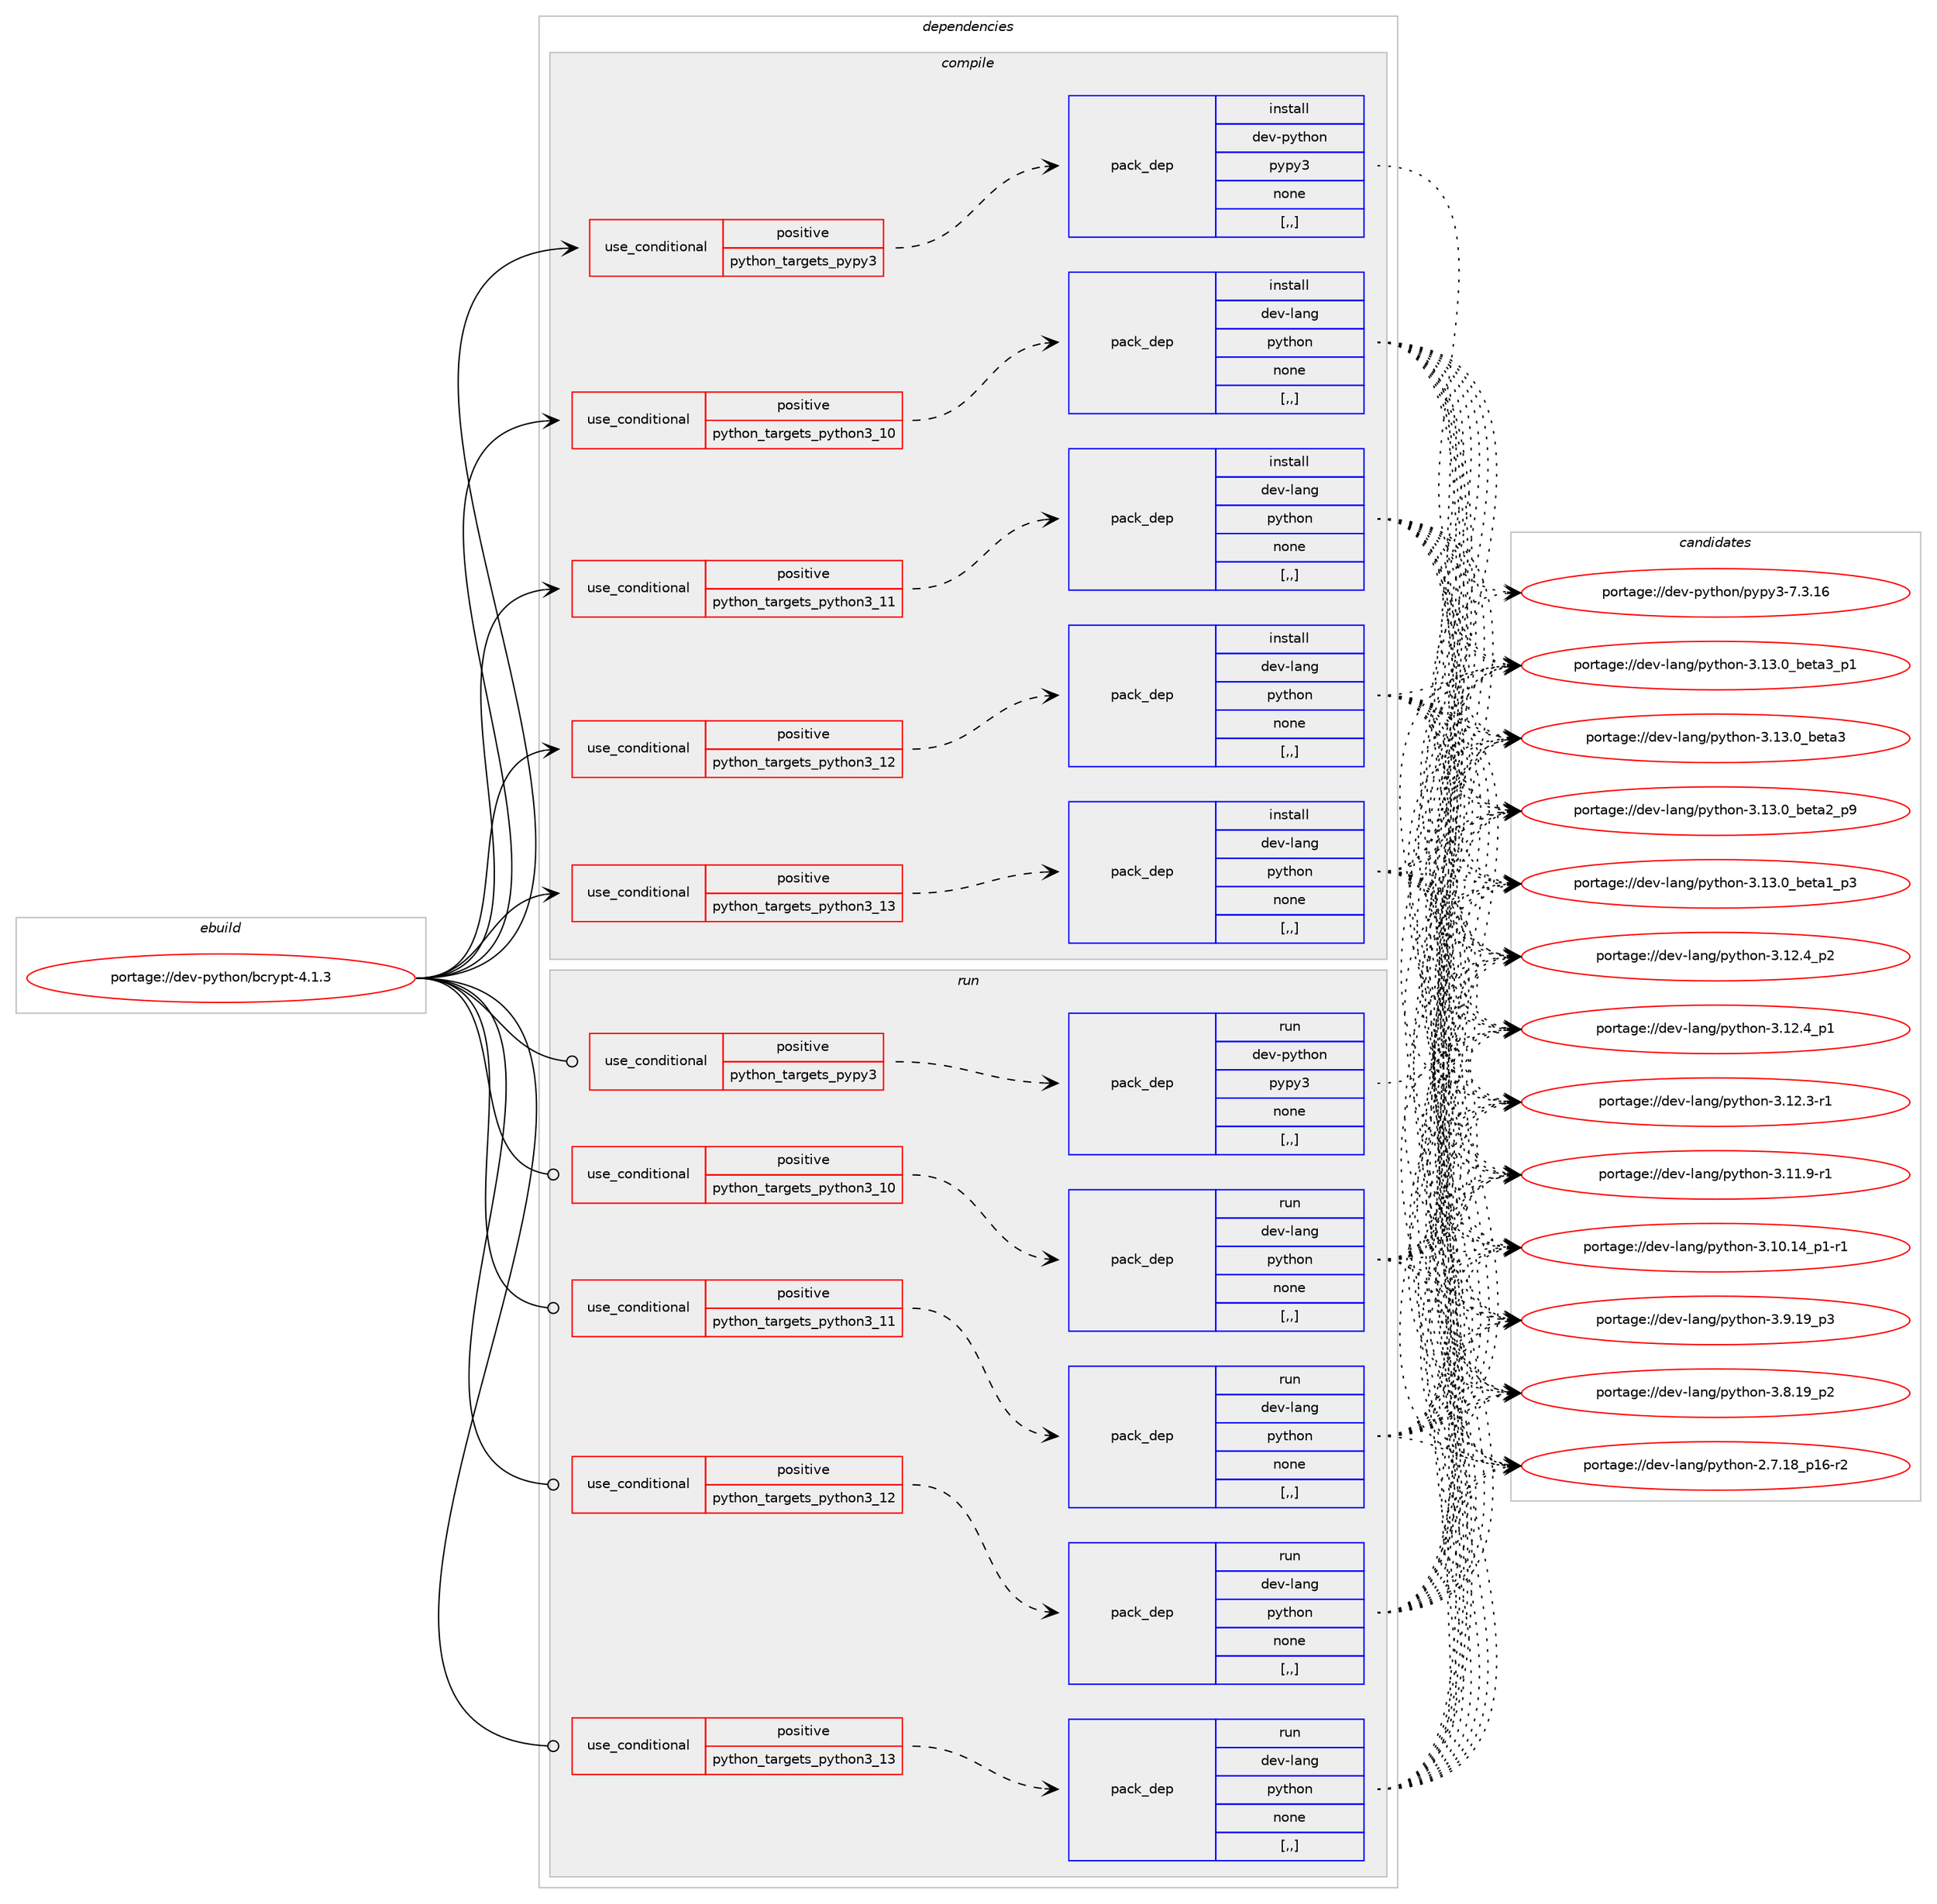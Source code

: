 digraph prolog {

# *************
# Graph options
# *************

newrank=true;
concentrate=true;
compound=true;
graph [rankdir=LR,fontname=Helvetica,fontsize=10,ranksep=1.5];#, ranksep=2.5, nodesep=0.2];
edge  [arrowhead=vee];
node  [fontname=Helvetica,fontsize=10];

# **********
# The ebuild
# **********

subgraph cluster_leftcol {
color=gray;
label=<<i>ebuild</i>>;
id [label="portage://dev-python/bcrypt-4.1.3", color=red, width=4, href="../dev-python/bcrypt-4.1.3.svg"];
}

# ****************
# The dependencies
# ****************

subgraph cluster_midcol {
color=gray;
label=<<i>dependencies</i>>;
subgraph cluster_compile {
fillcolor="#eeeeee";
style=filled;
label=<<i>compile</i>>;
subgraph cond31147 {
dependency142254 [label=<<TABLE BORDER="0" CELLBORDER="1" CELLSPACING="0" CELLPADDING="4"><TR><TD ROWSPAN="3" CELLPADDING="10">use_conditional</TD></TR><TR><TD>positive</TD></TR><TR><TD>python_targets_pypy3</TD></TR></TABLE>>, shape=none, color=red];
subgraph pack109864 {
dependency142255 [label=<<TABLE BORDER="0" CELLBORDER="1" CELLSPACING="0" CELLPADDING="4" WIDTH="220"><TR><TD ROWSPAN="6" CELLPADDING="30">pack_dep</TD></TR><TR><TD WIDTH="110">install</TD></TR><TR><TD>dev-python</TD></TR><TR><TD>pypy3</TD></TR><TR><TD>none</TD></TR><TR><TD>[,,]</TD></TR></TABLE>>, shape=none, color=blue];
}
dependency142254:e -> dependency142255:w [weight=20,style="dashed",arrowhead="vee"];
}
id:e -> dependency142254:w [weight=20,style="solid",arrowhead="vee"];
subgraph cond31148 {
dependency142256 [label=<<TABLE BORDER="0" CELLBORDER="1" CELLSPACING="0" CELLPADDING="4"><TR><TD ROWSPAN="3" CELLPADDING="10">use_conditional</TD></TR><TR><TD>positive</TD></TR><TR><TD>python_targets_python3_10</TD></TR></TABLE>>, shape=none, color=red];
subgraph pack109865 {
dependency142257 [label=<<TABLE BORDER="0" CELLBORDER="1" CELLSPACING="0" CELLPADDING="4" WIDTH="220"><TR><TD ROWSPAN="6" CELLPADDING="30">pack_dep</TD></TR><TR><TD WIDTH="110">install</TD></TR><TR><TD>dev-lang</TD></TR><TR><TD>python</TD></TR><TR><TD>none</TD></TR><TR><TD>[,,]</TD></TR></TABLE>>, shape=none, color=blue];
}
dependency142256:e -> dependency142257:w [weight=20,style="dashed",arrowhead="vee"];
}
id:e -> dependency142256:w [weight=20,style="solid",arrowhead="vee"];
subgraph cond31149 {
dependency142258 [label=<<TABLE BORDER="0" CELLBORDER="1" CELLSPACING="0" CELLPADDING="4"><TR><TD ROWSPAN="3" CELLPADDING="10">use_conditional</TD></TR><TR><TD>positive</TD></TR><TR><TD>python_targets_python3_11</TD></TR></TABLE>>, shape=none, color=red];
subgraph pack109866 {
dependency142259 [label=<<TABLE BORDER="0" CELLBORDER="1" CELLSPACING="0" CELLPADDING="4" WIDTH="220"><TR><TD ROWSPAN="6" CELLPADDING="30">pack_dep</TD></TR><TR><TD WIDTH="110">install</TD></TR><TR><TD>dev-lang</TD></TR><TR><TD>python</TD></TR><TR><TD>none</TD></TR><TR><TD>[,,]</TD></TR></TABLE>>, shape=none, color=blue];
}
dependency142258:e -> dependency142259:w [weight=20,style="dashed",arrowhead="vee"];
}
id:e -> dependency142258:w [weight=20,style="solid",arrowhead="vee"];
subgraph cond31150 {
dependency142260 [label=<<TABLE BORDER="0" CELLBORDER="1" CELLSPACING="0" CELLPADDING="4"><TR><TD ROWSPAN="3" CELLPADDING="10">use_conditional</TD></TR><TR><TD>positive</TD></TR><TR><TD>python_targets_python3_12</TD></TR></TABLE>>, shape=none, color=red];
subgraph pack109867 {
dependency142261 [label=<<TABLE BORDER="0" CELLBORDER="1" CELLSPACING="0" CELLPADDING="4" WIDTH="220"><TR><TD ROWSPAN="6" CELLPADDING="30">pack_dep</TD></TR><TR><TD WIDTH="110">install</TD></TR><TR><TD>dev-lang</TD></TR><TR><TD>python</TD></TR><TR><TD>none</TD></TR><TR><TD>[,,]</TD></TR></TABLE>>, shape=none, color=blue];
}
dependency142260:e -> dependency142261:w [weight=20,style="dashed",arrowhead="vee"];
}
id:e -> dependency142260:w [weight=20,style="solid",arrowhead="vee"];
subgraph cond31151 {
dependency142262 [label=<<TABLE BORDER="0" CELLBORDER="1" CELLSPACING="0" CELLPADDING="4"><TR><TD ROWSPAN="3" CELLPADDING="10">use_conditional</TD></TR><TR><TD>positive</TD></TR><TR><TD>python_targets_python3_13</TD></TR></TABLE>>, shape=none, color=red];
subgraph pack109868 {
dependency142263 [label=<<TABLE BORDER="0" CELLBORDER="1" CELLSPACING="0" CELLPADDING="4" WIDTH="220"><TR><TD ROWSPAN="6" CELLPADDING="30">pack_dep</TD></TR><TR><TD WIDTH="110">install</TD></TR><TR><TD>dev-lang</TD></TR><TR><TD>python</TD></TR><TR><TD>none</TD></TR><TR><TD>[,,]</TD></TR></TABLE>>, shape=none, color=blue];
}
dependency142262:e -> dependency142263:w [weight=20,style="dashed",arrowhead="vee"];
}
id:e -> dependency142262:w [weight=20,style="solid",arrowhead="vee"];
}
subgraph cluster_compileandrun {
fillcolor="#eeeeee";
style=filled;
label=<<i>compile and run</i>>;
}
subgraph cluster_run {
fillcolor="#eeeeee";
style=filled;
label=<<i>run</i>>;
subgraph cond31152 {
dependency142264 [label=<<TABLE BORDER="0" CELLBORDER="1" CELLSPACING="0" CELLPADDING="4"><TR><TD ROWSPAN="3" CELLPADDING="10">use_conditional</TD></TR><TR><TD>positive</TD></TR><TR><TD>python_targets_pypy3</TD></TR></TABLE>>, shape=none, color=red];
subgraph pack109869 {
dependency142265 [label=<<TABLE BORDER="0" CELLBORDER="1" CELLSPACING="0" CELLPADDING="4" WIDTH="220"><TR><TD ROWSPAN="6" CELLPADDING="30">pack_dep</TD></TR><TR><TD WIDTH="110">run</TD></TR><TR><TD>dev-python</TD></TR><TR><TD>pypy3</TD></TR><TR><TD>none</TD></TR><TR><TD>[,,]</TD></TR></TABLE>>, shape=none, color=blue];
}
dependency142264:e -> dependency142265:w [weight=20,style="dashed",arrowhead="vee"];
}
id:e -> dependency142264:w [weight=20,style="solid",arrowhead="odot"];
subgraph cond31153 {
dependency142266 [label=<<TABLE BORDER="0" CELLBORDER="1" CELLSPACING="0" CELLPADDING="4"><TR><TD ROWSPAN="3" CELLPADDING="10">use_conditional</TD></TR><TR><TD>positive</TD></TR><TR><TD>python_targets_python3_10</TD></TR></TABLE>>, shape=none, color=red];
subgraph pack109870 {
dependency142267 [label=<<TABLE BORDER="0" CELLBORDER="1" CELLSPACING="0" CELLPADDING="4" WIDTH="220"><TR><TD ROWSPAN="6" CELLPADDING="30">pack_dep</TD></TR><TR><TD WIDTH="110">run</TD></TR><TR><TD>dev-lang</TD></TR><TR><TD>python</TD></TR><TR><TD>none</TD></TR><TR><TD>[,,]</TD></TR></TABLE>>, shape=none, color=blue];
}
dependency142266:e -> dependency142267:w [weight=20,style="dashed",arrowhead="vee"];
}
id:e -> dependency142266:w [weight=20,style="solid",arrowhead="odot"];
subgraph cond31154 {
dependency142268 [label=<<TABLE BORDER="0" CELLBORDER="1" CELLSPACING="0" CELLPADDING="4"><TR><TD ROWSPAN="3" CELLPADDING="10">use_conditional</TD></TR><TR><TD>positive</TD></TR><TR><TD>python_targets_python3_11</TD></TR></TABLE>>, shape=none, color=red];
subgraph pack109871 {
dependency142269 [label=<<TABLE BORDER="0" CELLBORDER="1" CELLSPACING="0" CELLPADDING="4" WIDTH="220"><TR><TD ROWSPAN="6" CELLPADDING="30">pack_dep</TD></TR><TR><TD WIDTH="110">run</TD></TR><TR><TD>dev-lang</TD></TR><TR><TD>python</TD></TR><TR><TD>none</TD></TR><TR><TD>[,,]</TD></TR></TABLE>>, shape=none, color=blue];
}
dependency142268:e -> dependency142269:w [weight=20,style="dashed",arrowhead="vee"];
}
id:e -> dependency142268:w [weight=20,style="solid",arrowhead="odot"];
subgraph cond31155 {
dependency142270 [label=<<TABLE BORDER="0" CELLBORDER="1" CELLSPACING="0" CELLPADDING="4"><TR><TD ROWSPAN="3" CELLPADDING="10">use_conditional</TD></TR><TR><TD>positive</TD></TR><TR><TD>python_targets_python3_12</TD></TR></TABLE>>, shape=none, color=red];
subgraph pack109872 {
dependency142271 [label=<<TABLE BORDER="0" CELLBORDER="1" CELLSPACING="0" CELLPADDING="4" WIDTH="220"><TR><TD ROWSPAN="6" CELLPADDING="30">pack_dep</TD></TR><TR><TD WIDTH="110">run</TD></TR><TR><TD>dev-lang</TD></TR><TR><TD>python</TD></TR><TR><TD>none</TD></TR><TR><TD>[,,]</TD></TR></TABLE>>, shape=none, color=blue];
}
dependency142270:e -> dependency142271:w [weight=20,style="dashed",arrowhead="vee"];
}
id:e -> dependency142270:w [weight=20,style="solid",arrowhead="odot"];
subgraph cond31156 {
dependency142272 [label=<<TABLE BORDER="0" CELLBORDER="1" CELLSPACING="0" CELLPADDING="4"><TR><TD ROWSPAN="3" CELLPADDING="10">use_conditional</TD></TR><TR><TD>positive</TD></TR><TR><TD>python_targets_python3_13</TD></TR></TABLE>>, shape=none, color=red];
subgraph pack109873 {
dependency142273 [label=<<TABLE BORDER="0" CELLBORDER="1" CELLSPACING="0" CELLPADDING="4" WIDTH="220"><TR><TD ROWSPAN="6" CELLPADDING="30">pack_dep</TD></TR><TR><TD WIDTH="110">run</TD></TR><TR><TD>dev-lang</TD></TR><TR><TD>python</TD></TR><TR><TD>none</TD></TR><TR><TD>[,,]</TD></TR></TABLE>>, shape=none, color=blue];
}
dependency142272:e -> dependency142273:w [weight=20,style="dashed",arrowhead="vee"];
}
id:e -> dependency142272:w [weight=20,style="solid",arrowhead="odot"];
}
}

# **************
# The candidates
# **************

subgraph cluster_choices {
rank=same;
color=gray;
label=<<i>candidates</i>>;

subgraph choice109864 {
color=black;
nodesep=1;
choice10010111845112121116104111110471121211121215145554651464954 [label="portage://dev-python/pypy3-7.3.16", color=red, width=4,href="../dev-python/pypy3-7.3.16.svg"];
dependency142255:e -> choice10010111845112121116104111110471121211121215145554651464954:w [style=dotted,weight="100"];
}
subgraph choice109865 {
color=black;
nodesep=1;
choice10010111845108971101034711212111610411111045514649514648959810111697519511249 [label="portage://dev-lang/python-3.13.0_beta3_p1", color=red, width=4,href="../dev-lang/python-3.13.0_beta3_p1.svg"];
choice1001011184510897110103471121211161041111104551464951464895981011169751 [label="portage://dev-lang/python-3.13.0_beta3", color=red, width=4,href="../dev-lang/python-3.13.0_beta3.svg"];
choice10010111845108971101034711212111610411111045514649514648959810111697509511257 [label="portage://dev-lang/python-3.13.0_beta2_p9", color=red, width=4,href="../dev-lang/python-3.13.0_beta2_p9.svg"];
choice10010111845108971101034711212111610411111045514649514648959810111697499511251 [label="portage://dev-lang/python-3.13.0_beta1_p3", color=red, width=4,href="../dev-lang/python-3.13.0_beta1_p3.svg"];
choice100101118451089711010347112121116104111110455146495046529511250 [label="portage://dev-lang/python-3.12.4_p2", color=red, width=4,href="../dev-lang/python-3.12.4_p2.svg"];
choice100101118451089711010347112121116104111110455146495046529511249 [label="portage://dev-lang/python-3.12.4_p1", color=red, width=4,href="../dev-lang/python-3.12.4_p1.svg"];
choice100101118451089711010347112121116104111110455146495046514511449 [label="portage://dev-lang/python-3.12.3-r1", color=red, width=4,href="../dev-lang/python-3.12.3-r1.svg"];
choice100101118451089711010347112121116104111110455146494946574511449 [label="portage://dev-lang/python-3.11.9-r1", color=red, width=4,href="../dev-lang/python-3.11.9-r1.svg"];
choice100101118451089711010347112121116104111110455146494846495295112494511449 [label="portage://dev-lang/python-3.10.14_p1-r1", color=red, width=4,href="../dev-lang/python-3.10.14_p1-r1.svg"];
choice100101118451089711010347112121116104111110455146574649579511251 [label="portage://dev-lang/python-3.9.19_p3", color=red, width=4,href="../dev-lang/python-3.9.19_p3.svg"];
choice100101118451089711010347112121116104111110455146564649579511250 [label="portage://dev-lang/python-3.8.19_p2", color=red, width=4,href="../dev-lang/python-3.8.19_p2.svg"];
choice100101118451089711010347112121116104111110455046554649569511249544511450 [label="portage://dev-lang/python-2.7.18_p16-r2", color=red, width=4,href="../dev-lang/python-2.7.18_p16-r2.svg"];
dependency142257:e -> choice10010111845108971101034711212111610411111045514649514648959810111697519511249:w [style=dotted,weight="100"];
dependency142257:e -> choice1001011184510897110103471121211161041111104551464951464895981011169751:w [style=dotted,weight="100"];
dependency142257:e -> choice10010111845108971101034711212111610411111045514649514648959810111697509511257:w [style=dotted,weight="100"];
dependency142257:e -> choice10010111845108971101034711212111610411111045514649514648959810111697499511251:w [style=dotted,weight="100"];
dependency142257:e -> choice100101118451089711010347112121116104111110455146495046529511250:w [style=dotted,weight="100"];
dependency142257:e -> choice100101118451089711010347112121116104111110455146495046529511249:w [style=dotted,weight="100"];
dependency142257:e -> choice100101118451089711010347112121116104111110455146495046514511449:w [style=dotted,weight="100"];
dependency142257:e -> choice100101118451089711010347112121116104111110455146494946574511449:w [style=dotted,weight="100"];
dependency142257:e -> choice100101118451089711010347112121116104111110455146494846495295112494511449:w [style=dotted,weight="100"];
dependency142257:e -> choice100101118451089711010347112121116104111110455146574649579511251:w [style=dotted,weight="100"];
dependency142257:e -> choice100101118451089711010347112121116104111110455146564649579511250:w [style=dotted,weight="100"];
dependency142257:e -> choice100101118451089711010347112121116104111110455046554649569511249544511450:w [style=dotted,weight="100"];
}
subgraph choice109866 {
color=black;
nodesep=1;
choice10010111845108971101034711212111610411111045514649514648959810111697519511249 [label="portage://dev-lang/python-3.13.0_beta3_p1", color=red, width=4,href="../dev-lang/python-3.13.0_beta3_p1.svg"];
choice1001011184510897110103471121211161041111104551464951464895981011169751 [label="portage://dev-lang/python-3.13.0_beta3", color=red, width=4,href="../dev-lang/python-3.13.0_beta3.svg"];
choice10010111845108971101034711212111610411111045514649514648959810111697509511257 [label="portage://dev-lang/python-3.13.0_beta2_p9", color=red, width=4,href="../dev-lang/python-3.13.0_beta2_p9.svg"];
choice10010111845108971101034711212111610411111045514649514648959810111697499511251 [label="portage://dev-lang/python-3.13.0_beta1_p3", color=red, width=4,href="../dev-lang/python-3.13.0_beta1_p3.svg"];
choice100101118451089711010347112121116104111110455146495046529511250 [label="portage://dev-lang/python-3.12.4_p2", color=red, width=4,href="../dev-lang/python-3.12.4_p2.svg"];
choice100101118451089711010347112121116104111110455146495046529511249 [label="portage://dev-lang/python-3.12.4_p1", color=red, width=4,href="../dev-lang/python-3.12.4_p1.svg"];
choice100101118451089711010347112121116104111110455146495046514511449 [label="portage://dev-lang/python-3.12.3-r1", color=red, width=4,href="../dev-lang/python-3.12.3-r1.svg"];
choice100101118451089711010347112121116104111110455146494946574511449 [label="portage://dev-lang/python-3.11.9-r1", color=red, width=4,href="../dev-lang/python-3.11.9-r1.svg"];
choice100101118451089711010347112121116104111110455146494846495295112494511449 [label="portage://dev-lang/python-3.10.14_p1-r1", color=red, width=4,href="../dev-lang/python-3.10.14_p1-r1.svg"];
choice100101118451089711010347112121116104111110455146574649579511251 [label="portage://dev-lang/python-3.9.19_p3", color=red, width=4,href="../dev-lang/python-3.9.19_p3.svg"];
choice100101118451089711010347112121116104111110455146564649579511250 [label="portage://dev-lang/python-3.8.19_p2", color=red, width=4,href="../dev-lang/python-3.8.19_p2.svg"];
choice100101118451089711010347112121116104111110455046554649569511249544511450 [label="portage://dev-lang/python-2.7.18_p16-r2", color=red, width=4,href="../dev-lang/python-2.7.18_p16-r2.svg"];
dependency142259:e -> choice10010111845108971101034711212111610411111045514649514648959810111697519511249:w [style=dotted,weight="100"];
dependency142259:e -> choice1001011184510897110103471121211161041111104551464951464895981011169751:w [style=dotted,weight="100"];
dependency142259:e -> choice10010111845108971101034711212111610411111045514649514648959810111697509511257:w [style=dotted,weight="100"];
dependency142259:e -> choice10010111845108971101034711212111610411111045514649514648959810111697499511251:w [style=dotted,weight="100"];
dependency142259:e -> choice100101118451089711010347112121116104111110455146495046529511250:w [style=dotted,weight="100"];
dependency142259:e -> choice100101118451089711010347112121116104111110455146495046529511249:w [style=dotted,weight="100"];
dependency142259:e -> choice100101118451089711010347112121116104111110455146495046514511449:w [style=dotted,weight="100"];
dependency142259:e -> choice100101118451089711010347112121116104111110455146494946574511449:w [style=dotted,weight="100"];
dependency142259:e -> choice100101118451089711010347112121116104111110455146494846495295112494511449:w [style=dotted,weight="100"];
dependency142259:e -> choice100101118451089711010347112121116104111110455146574649579511251:w [style=dotted,weight="100"];
dependency142259:e -> choice100101118451089711010347112121116104111110455146564649579511250:w [style=dotted,weight="100"];
dependency142259:e -> choice100101118451089711010347112121116104111110455046554649569511249544511450:w [style=dotted,weight="100"];
}
subgraph choice109867 {
color=black;
nodesep=1;
choice10010111845108971101034711212111610411111045514649514648959810111697519511249 [label="portage://dev-lang/python-3.13.0_beta3_p1", color=red, width=4,href="../dev-lang/python-3.13.0_beta3_p1.svg"];
choice1001011184510897110103471121211161041111104551464951464895981011169751 [label="portage://dev-lang/python-3.13.0_beta3", color=red, width=4,href="../dev-lang/python-3.13.0_beta3.svg"];
choice10010111845108971101034711212111610411111045514649514648959810111697509511257 [label="portage://dev-lang/python-3.13.0_beta2_p9", color=red, width=4,href="../dev-lang/python-3.13.0_beta2_p9.svg"];
choice10010111845108971101034711212111610411111045514649514648959810111697499511251 [label="portage://dev-lang/python-3.13.0_beta1_p3", color=red, width=4,href="../dev-lang/python-3.13.0_beta1_p3.svg"];
choice100101118451089711010347112121116104111110455146495046529511250 [label="portage://dev-lang/python-3.12.4_p2", color=red, width=4,href="../dev-lang/python-3.12.4_p2.svg"];
choice100101118451089711010347112121116104111110455146495046529511249 [label="portage://dev-lang/python-3.12.4_p1", color=red, width=4,href="../dev-lang/python-3.12.4_p1.svg"];
choice100101118451089711010347112121116104111110455146495046514511449 [label="portage://dev-lang/python-3.12.3-r1", color=red, width=4,href="../dev-lang/python-3.12.3-r1.svg"];
choice100101118451089711010347112121116104111110455146494946574511449 [label="portage://dev-lang/python-3.11.9-r1", color=red, width=4,href="../dev-lang/python-3.11.9-r1.svg"];
choice100101118451089711010347112121116104111110455146494846495295112494511449 [label="portage://dev-lang/python-3.10.14_p1-r1", color=red, width=4,href="../dev-lang/python-3.10.14_p1-r1.svg"];
choice100101118451089711010347112121116104111110455146574649579511251 [label="portage://dev-lang/python-3.9.19_p3", color=red, width=4,href="../dev-lang/python-3.9.19_p3.svg"];
choice100101118451089711010347112121116104111110455146564649579511250 [label="portage://dev-lang/python-3.8.19_p2", color=red, width=4,href="../dev-lang/python-3.8.19_p2.svg"];
choice100101118451089711010347112121116104111110455046554649569511249544511450 [label="portage://dev-lang/python-2.7.18_p16-r2", color=red, width=4,href="../dev-lang/python-2.7.18_p16-r2.svg"];
dependency142261:e -> choice10010111845108971101034711212111610411111045514649514648959810111697519511249:w [style=dotted,weight="100"];
dependency142261:e -> choice1001011184510897110103471121211161041111104551464951464895981011169751:w [style=dotted,weight="100"];
dependency142261:e -> choice10010111845108971101034711212111610411111045514649514648959810111697509511257:w [style=dotted,weight="100"];
dependency142261:e -> choice10010111845108971101034711212111610411111045514649514648959810111697499511251:w [style=dotted,weight="100"];
dependency142261:e -> choice100101118451089711010347112121116104111110455146495046529511250:w [style=dotted,weight="100"];
dependency142261:e -> choice100101118451089711010347112121116104111110455146495046529511249:w [style=dotted,weight="100"];
dependency142261:e -> choice100101118451089711010347112121116104111110455146495046514511449:w [style=dotted,weight="100"];
dependency142261:e -> choice100101118451089711010347112121116104111110455146494946574511449:w [style=dotted,weight="100"];
dependency142261:e -> choice100101118451089711010347112121116104111110455146494846495295112494511449:w [style=dotted,weight="100"];
dependency142261:e -> choice100101118451089711010347112121116104111110455146574649579511251:w [style=dotted,weight="100"];
dependency142261:e -> choice100101118451089711010347112121116104111110455146564649579511250:w [style=dotted,weight="100"];
dependency142261:e -> choice100101118451089711010347112121116104111110455046554649569511249544511450:w [style=dotted,weight="100"];
}
subgraph choice109868 {
color=black;
nodesep=1;
choice10010111845108971101034711212111610411111045514649514648959810111697519511249 [label="portage://dev-lang/python-3.13.0_beta3_p1", color=red, width=4,href="../dev-lang/python-3.13.0_beta3_p1.svg"];
choice1001011184510897110103471121211161041111104551464951464895981011169751 [label="portage://dev-lang/python-3.13.0_beta3", color=red, width=4,href="../dev-lang/python-3.13.0_beta3.svg"];
choice10010111845108971101034711212111610411111045514649514648959810111697509511257 [label="portage://dev-lang/python-3.13.0_beta2_p9", color=red, width=4,href="../dev-lang/python-3.13.0_beta2_p9.svg"];
choice10010111845108971101034711212111610411111045514649514648959810111697499511251 [label="portage://dev-lang/python-3.13.0_beta1_p3", color=red, width=4,href="../dev-lang/python-3.13.0_beta1_p3.svg"];
choice100101118451089711010347112121116104111110455146495046529511250 [label="portage://dev-lang/python-3.12.4_p2", color=red, width=4,href="../dev-lang/python-3.12.4_p2.svg"];
choice100101118451089711010347112121116104111110455146495046529511249 [label="portage://dev-lang/python-3.12.4_p1", color=red, width=4,href="../dev-lang/python-3.12.4_p1.svg"];
choice100101118451089711010347112121116104111110455146495046514511449 [label="portage://dev-lang/python-3.12.3-r1", color=red, width=4,href="../dev-lang/python-3.12.3-r1.svg"];
choice100101118451089711010347112121116104111110455146494946574511449 [label="portage://dev-lang/python-3.11.9-r1", color=red, width=4,href="../dev-lang/python-3.11.9-r1.svg"];
choice100101118451089711010347112121116104111110455146494846495295112494511449 [label="portage://dev-lang/python-3.10.14_p1-r1", color=red, width=4,href="../dev-lang/python-3.10.14_p1-r1.svg"];
choice100101118451089711010347112121116104111110455146574649579511251 [label="portage://dev-lang/python-3.9.19_p3", color=red, width=4,href="../dev-lang/python-3.9.19_p3.svg"];
choice100101118451089711010347112121116104111110455146564649579511250 [label="portage://dev-lang/python-3.8.19_p2", color=red, width=4,href="../dev-lang/python-3.8.19_p2.svg"];
choice100101118451089711010347112121116104111110455046554649569511249544511450 [label="portage://dev-lang/python-2.7.18_p16-r2", color=red, width=4,href="../dev-lang/python-2.7.18_p16-r2.svg"];
dependency142263:e -> choice10010111845108971101034711212111610411111045514649514648959810111697519511249:w [style=dotted,weight="100"];
dependency142263:e -> choice1001011184510897110103471121211161041111104551464951464895981011169751:w [style=dotted,weight="100"];
dependency142263:e -> choice10010111845108971101034711212111610411111045514649514648959810111697509511257:w [style=dotted,weight="100"];
dependency142263:e -> choice10010111845108971101034711212111610411111045514649514648959810111697499511251:w [style=dotted,weight="100"];
dependency142263:e -> choice100101118451089711010347112121116104111110455146495046529511250:w [style=dotted,weight="100"];
dependency142263:e -> choice100101118451089711010347112121116104111110455146495046529511249:w [style=dotted,weight="100"];
dependency142263:e -> choice100101118451089711010347112121116104111110455146495046514511449:w [style=dotted,weight="100"];
dependency142263:e -> choice100101118451089711010347112121116104111110455146494946574511449:w [style=dotted,weight="100"];
dependency142263:e -> choice100101118451089711010347112121116104111110455146494846495295112494511449:w [style=dotted,weight="100"];
dependency142263:e -> choice100101118451089711010347112121116104111110455146574649579511251:w [style=dotted,weight="100"];
dependency142263:e -> choice100101118451089711010347112121116104111110455146564649579511250:w [style=dotted,weight="100"];
dependency142263:e -> choice100101118451089711010347112121116104111110455046554649569511249544511450:w [style=dotted,weight="100"];
}
subgraph choice109869 {
color=black;
nodesep=1;
choice10010111845112121116104111110471121211121215145554651464954 [label="portage://dev-python/pypy3-7.3.16", color=red, width=4,href="../dev-python/pypy3-7.3.16.svg"];
dependency142265:e -> choice10010111845112121116104111110471121211121215145554651464954:w [style=dotted,weight="100"];
}
subgraph choice109870 {
color=black;
nodesep=1;
choice10010111845108971101034711212111610411111045514649514648959810111697519511249 [label="portage://dev-lang/python-3.13.0_beta3_p1", color=red, width=4,href="../dev-lang/python-3.13.0_beta3_p1.svg"];
choice1001011184510897110103471121211161041111104551464951464895981011169751 [label="portage://dev-lang/python-3.13.0_beta3", color=red, width=4,href="../dev-lang/python-3.13.0_beta3.svg"];
choice10010111845108971101034711212111610411111045514649514648959810111697509511257 [label="portage://dev-lang/python-3.13.0_beta2_p9", color=red, width=4,href="../dev-lang/python-3.13.0_beta2_p9.svg"];
choice10010111845108971101034711212111610411111045514649514648959810111697499511251 [label="portage://dev-lang/python-3.13.0_beta1_p3", color=red, width=4,href="../dev-lang/python-3.13.0_beta1_p3.svg"];
choice100101118451089711010347112121116104111110455146495046529511250 [label="portage://dev-lang/python-3.12.4_p2", color=red, width=4,href="../dev-lang/python-3.12.4_p2.svg"];
choice100101118451089711010347112121116104111110455146495046529511249 [label="portage://dev-lang/python-3.12.4_p1", color=red, width=4,href="../dev-lang/python-3.12.4_p1.svg"];
choice100101118451089711010347112121116104111110455146495046514511449 [label="portage://dev-lang/python-3.12.3-r1", color=red, width=4,href="../dev-lang/python-3.12.3-r1.svg"];
choice100101118451089711010347112121116104111110455146494946574511449 [label="portage://dev-lang/python-3.11.9-r1", color=red, width=4,href="../dev-lang/python-3.11.9-r1.svg"];
choice100101118451089711010347112121116104111110455146494846495295112494511449 [label="portage://dev-lang/python-3.10.14_p1-r1", color=red, width=4,href="../dev-lang/python-3.10.14_p1-r1.svg"];
choice100101118451089711010347112121116104111110455146574649579511251 [label="portage://dev-lang/python-3.9.19_p3", color=red, width=4,href="../dev-lang/python-3.9.19_p3.svg"];
choice100101118451089711010347112121116104111110455146564649579511250 [label="portage://dev-lang/python-3.8.19_p2", color=red, width=4,href="../dev-lang/python-3.8.19_p2.svg"];
choice100101118451089711010347112121116104111110455046554649569511249544511450 [label="portage://dev-lang/python-2.7.18_p16-r2", color=red, width=4,href="../dev-lang/python-2.7.18_p16-r2.svg"];
dependency142267:e -> choice10010111845108971101034711212111610411111045514649514648959810111697519511249:w [style=dotted,weight="100"];
dependency142267:e -> choice1001011184510897110103471121211161041111104551464951464895981011169751:w [style=dotted,weight="100"];
dependency142267:e -> choice10010111845108971101034711212111610411111045514649514648959810111697509511257:w [style=dotted,weight="100"];
dependency142267:e -> choice10010111845108971101034711212111610411111045514649514648959810111697499511251:w [style=dotted,weight="100"];
dependency142267:e -> choice100101118451089711010347112121116104111110455146495046529511250:w [style=dotted,weight="100"];
dependency142267:e -> choice100101118451089711010347112121116104111110455146495046529511249:w [style=dotted,weight="100"];
dependency142267:e -> choice100101118451089711010347112121116104111110455146495046514511449:w [style=dotted,weight="100"];
dependency142267:e -> choice100101118451089711010347112121116104111110455146494946574511449:w [style=dotted,weight="100"];
dependency142267:e -> choice100101118451089711010347112121116104111110455146494846495295112494511449:w [style=dotted,weight="100"];
dependency142267:e -> choice100101118451089711010347112121116104111110455146574649579511251:w [style=dotted,weight="100"];
dependency142267:e -> choice100101118451089711010347112121116104111110455146564649579511250:w [style=dotted,weight="100"];
dependency142267:e -> choice100101118451089711010347112121116104111110455046554649569511249544511450:w [style=dotted,weight="100"];
}
subgraph choice109871 {
color=black;
nodesep=1;
choice10010111845108971101034711212111610411111045514649514648959810111697519511249 [label="portage://dev-lang/python-3.13.0_beta3_p1", color=red, width=4,href="../dev-lang/python-3.13.0_beta3_p1.svg"];
choice1001011184510897110103471121211161041111104551464951464895981011169751 [label="portage://dev-lang/python-3.13.0_beta3", color=red, width=4,href="../dev-lang/python-3.13.0_beta3.svg"];
choice10010111845108971101034711212111610411111045514649514648959810111697509511257 [label="portage://dev-lang/python-3.13.0_beta2_p9", color=red, width=4,href="../dev-lang/python-3.13.0_beta2_p9.svg"];
choice10010111845108971101034711212111610411111045514649514648959810111697499511251 [label="portage://dev-lang/python-3.13.0_beta1_p3", color=red, width=4,href="../dev-lang/python-3.13.0_beta1_p3.svg"];
choice100101118451089711010347112121116104111110455146495046529511250 [label="portage://dev-lang/python-3.12.4_p2", color=red, width=4,href="../dev-lang/python-3.12.4_p2.svg"];
choice100101118451089711010347112121116104111110455146495046529511249 [label="portage://dev-lang/python-3.12.4_p1", color=red, width=4,href="../dev-lang/python-3.12.4_p1.svg"];
choice100101118451089711010347112121116104111110455146495046514511449 [label="portage://dev-lang/python-3.12.3-r1", color=red, width=4,href="../dev-lang/python-3.12.3-r1.svg"];
choice100101118451089711010347112121116104111110455146494946574511449 [label="portage://dev-lang/python-3.11.9-r1", color=red, width=4,href="../dev-lang/python-3.11.9-r1.svg"];
choice100101118451089711010347112121116104111110455146494846495295112494511449 [label="portage://dev-lang/python-3.10.14_p1-r1", color=red, width=4,href="../dev-lang/python-3.10.14_p1-r1.svg"];
choice100101118451089711010347112121116104111110455146574649579511251 [label="portage://dev-lang/python-3.9.19_p3", color=red, width=4,href="../dev-lang/python-3.9.19_p3.svg"];
choice100101118451089711010347112121116104111110455146564649579511250 [label="portage://dev-lang/python-3.8.19_p2", color=red, width=4,href="../dev-lang/python-3.8.19_p2.svg"];
choice100101118451089711010347112121116104111110455046554649569511249544511450 [label="portage://dev-lang/python-2.7.18_p16-r2", color=red, width=4,href="../dev-lang/python-2.7.18_p16-r2.svg"];
dependency142269:e -> choice10010111845108971101034711212111610411111045514649514648959810111697519511249:w [style=dotted,weight="100"];
dependency142269:e -> choice1001011184510897110103471121211161041111104551464951464895981011169751:w [style=dotted,weight="100"];
dependency142269:e -> choice10010111845108971101034711212111610411111045514649514648959810111697509511257:w [style=dotted,weight="100"];
dependency142269:e -> choice10010111845108971101034711212111610411111045514649514648959810111697499511251:w [style=dotted,weight="100"];
dependency142269:e -> choice100101118451089711010347112121116104111110455146495046529511250:w [style=dotted,weight="100"];
dependency142269:e -> choice100101118451089711010347112121116104111110455146495046529511249:w [style=dotted,weight="100"];
dependency142269:e -> choice100101118451089711010347112121116104111110455146495046514511449:w [style=dotted,weight="100"];
dependency142269:e -> choice100101118451089711010347112121116104111110455146494946574511449:w [style=dotted,weight="100"];
dependency142269:e -> choice100101118451089711010347112121116104111110455146494846495295112494511449:w [style=dotted,weight="100"];
dependency142269:e -> choice100101118451089711010347112121116104111110455146574649579511251:w [style=dotted,weight="100"];
dependency142269:e -> choice100101118451089711010347112121116104111110455146564649579511250:w [style=dotted,weight="100"];
dependency142269:e -> choice100101118451089711010347112121116104111110455046554649569511249544511450:w [style=dotted,weight="100"];
}
subgraph choice109872 {
color=black;
nodesep=1;
choice10010111845108971101034711212111610411111045514649514648959810111697519511249 [label="portage://dev-lang/python-3.13.0_beta3_p1", color=red, width=4,href="../dev-lang/python-3.13.0_beta3_p1.svg"];
choice1001011184510897110103471121211161041111104551464951464895981011169751 [label="portage://dev-lang/python-3.13.0_beta3", color=red, width=4,href="../dev-lang/python-3.13.0_beta3.svg"];
choice10010111845108971101034711212111610411111045514649514648959810111697509511257 [label="portage://dev-lang/python-3.13.0_beta2_p9", color=red, width=4,href="../dev-lang/python-3.13.0_beta2_p9.svg"];
choice10010111845108971101034711212111610411111045514649514648959810111697499511251 [label="portage://dev-lang/python-3.13.0_beta1_p3", color=red, width=4,href="../dev-lang/python-3.13.0_beta1_p3.svg"];
choice100101118451089711010347112121116104111110455146495046529511250 [label="portage://dev-lang/python-3.12.4_p2", color=red, width=4,href="../dev-lang/python-3.12.4_p2.svg"];
choice100101118451089711010347112121116104111110455146495046529511249 [label="portage://dev-lang/python-3.12.4_p1", color=red, width=4,href="../dev-lang/python-3.12.4_p1.svg"];
choice100101118451089711010347112121116104111110455146495046514511449 [label="portage://dev-lang/python-3.12.3-r1", color=red, width=4,href="../dev-lang/python-3.12.3-r1.svg"];
choice100101118451089711010347112121116104111110455146494946574511449 [label="portage://dev-lang/python-3.11.9-r1", color=red, width=4,href="../dev-lang/python-3.11.9-r1.svg"];
choice100101118451089711010347112121116104111110455146494846495295112494511449 [label="portage://dev-lang/python-3.10.14_p1-r1", color=red, width=4,href="../dev-lang/python-3.10.14_p1-r1.svg"];
choice100101118451089711010347112121116104111110455146574649579511251 [label="portage://dev-lang/python-3.9.19_p3", color=red, width=4,href="../dev-lang/python-3.9.19_p3.svg"];
choice100101118451089711010347112121116104111110455146564649579511250 [label="portage://dev-lang/python-3.8.19_p2", color=red, width=4,href="../dev-lang/python-3.8.19_p2.svg"];
choice100101118451089711010347112121116104111110455046554649569511249544511450 [label="portage://dev-lang/python-2.7.18_p16-r2", color=red, width=4,href="../dev-lang/python-2.7.18_p16-r2.svg"];
dependency142271:e -> choice10010111845108971101034711212111610411111045514649514648959810111697519511249:w [style=dotted,weight="100"];
dependency142271:e -> choice1001011184510897110103471121211161041111104551464951464895981011169751:w [style=dotted,weight="100"];
dependency142271:e -> choice10010111845108971101034711212111610411111045514649514648959810111697509511257:w [style=dotted,weight="100"];
dependency142271:e -> choice10010111845108971101034711212111610411111045514649514648959810111697499511251:w [style=dotted,weight="100"];
dependency142271:e -> choice100101118451089711010347112121116104111110455146495046529511250:w [style=dotted,weight="100"];
dependency142271:e -> choice100101118451089711010347112121116104111110455146495046529511249:w [style=dotted,weight="100"];
dependency142271:e -> choice100101118451089711010347112121116104111110455146495046514511449:w [style=dotted,weight="100"];
dependency142271:e -> choice100101118451089711010347112121116104111110455146494946574511449:w [style=dotted,weight="100"];
dependency142271:e -> choice100101118451089711010347112121116104111110455146494846495295112494511449:w [style=dotted,weight="100"];
dependency142271:e -> choice100101118451089711010347112121116104111110455146574649579511251:w [style=dotted,weight="100"];
dependency142271:e -> choice100101118451089711010347112121116104111110455146564649579511250:w [style=dotted,weight="100"];
dependency142271:e -> choice100101118451089711010347112121116104111110455046554649569511249544511450:w [style=dotted,weight="100"];
}
subgraph choice109873 {
color=black;
nodesep=1;
choice10010111845108971101034711212111610411111045514649514648959810111697519511249 [label="portage://dev-lang/python-3.13.0_beta3_p1", color=red, width=4,href="../dev-lang/python-3.13.0_beta3_p1.svg"];
choice1001011184510897110103471121211161041111104551464951464895981011169751 [label="portage://dev-lang/python-3.13.0_beta3", color=red, width=4,href="../dev-lang/python-3.13.0_beta3.svg"];
choice10010111845108971101034711212111610411111045514649514648959810111697509511257 [label="portage://dev-lang/python-3.13.0_beta2_p9", color=red, width=4,href="../dev-lang/python-3.13.0_beta2_p9.svg"];
choice10010111845108971101034711212111610411111045514649514648959810111697499511251 [label="portage://dev-lang/python-3.13.0_beta1_p3", color=red, width=4,href="../dev-lang/python-3.13.0_beta1_p3.svg"];
choice100101118451089711010347112121116104111110455146495046529511250 [label="portage://dev-lang/python-3.12.4_p2", color=red, width=4,href="../dev-lang/python-3.12.4_p2.svg"];
choice100101118451089711010347112121116104111110455146495046529511249 [label="portage://dev-lang/python-3.12.4_p1", color=red, width=4,href="../dev-lang/python-3.12.4_p1.svg"];
choice100101118451089711010347112121116104111110455146495046514511449 [label="portage://dev-lang/python-3.12.3-r1", color=red, width=4,href="../dev-lang/python-3.12.3-r1.svg"];
choice100101118451089711010347112121116104111110455146494946574511449 [label="portage://dev-lang/python-3.11.9-r1", color=red, width=4,href="../dev-lang/python-3.11.9-r1.svg"];
choice100101118451089711010347112121116104111110455146494846495295112494511449 [label="portage://dev-lang/python-3.10.14_p1-r1", color=red, width=4,href="../dev-lang/python-3.10.14_p1-r1.svg"];
choice100101118451089711010347112121116104111110455146574649579511251 [label="portage://dev-lang/python-3.9.19_p3", color=red, width=4,href="../dev-lang/python-3.9.19_p3.svg"];
choice100101118451089711010347112121116104111110455146564649579511250 [label="portage://dev-lang/python-3.8.19_p2", color=red, width=4,href="../dev-lang/python-3.8.19_p2.svg"];
choice100101118451089711010347112121116104111110455046554649569511249544511450 [label="portage://dev-lang/python-2.7.18_p16-r2", color=red, width=4,href="../dev-lang/python-2.7.18_p16-r2.svg"];
dependency142273:e -> choice10010111845108971101034711212111610411111045514649514648959810111697519511249:w [style=dotted,weight="100"];
dependency142273:e -> choice1001011184510897110103471121211161041111104551464951464895981011169751:w [style=dotted,weight="100"];
dependency142273:e -> choice10010111845108971101034711212111610411111045514649514648959810111697509511257:w [style=dotted,weight="100"];
dependency142273:e -> choice10010111845108971101034711212111610411111045514649514648959810111697499511251:w [style=dotted,weight="100"];
dependency142273:e -> choice100101118451089711010347112121116104111110455146495046529511250:w [style=dotted,weight="100"];
dependency142273:e -> choice100101118451089711010347112121116104111110455146495046529511249:w [style=dotted,weight="100"];
dependency142273:e -> choice100101118451089711010347112121116104111110455146495046514511449:w [style=dotted,weight="100"];
dependency142273:e -> choice100101118451089711010347112121116104111110455146494946574511449:w [style=dotted,weight="100"];
dependency142273:e -> choice100101118451089711010347112121116104111110455146494846495295112494511449:w [style=dotted,weight="100"];
dependency142273:e -> choice100101118451089711010347112121116104111110455146574649579511251:w [style=dotted,weight="100"];
dependency142273:e -> choice100101118451089711010347112121116104111110455146564649579511250:w [style=dotted,weight="100"];
dependency142273:e -> choice100101118451089711010347112121116104111110455046554649569511249544511450:w [style=dotted,weight="100"];
}
}

}
